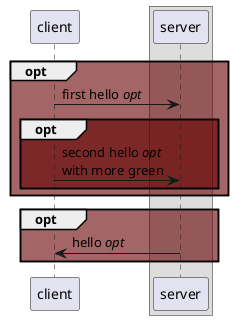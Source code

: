 {
  "sha1": "76kdxlo24exgeqzah2av9vscxy7v64h",
  "insertion": {
    "when": "2024-05-30T20:48:21.126Z",
    "url": "https://forum.plantuml.net/11606/full-opacity-alpha-compositing-support-for-svg-and-png",
    "user": "plantuml@gmail.com"
  }
}
@startuml
skinparam BackgroundColor transparent
skinparam shadowing false
skinparam SequenceGroupBodyBackgroundColor 66000099

participant client
box
  participant server
end box

opt
client -> server : first hello //opt//
  opt
    client -> server : second hello //opt//\nwith more green
  end opt
end opt
opt
  client <- server : hello //opt//
end opt
@enduml
